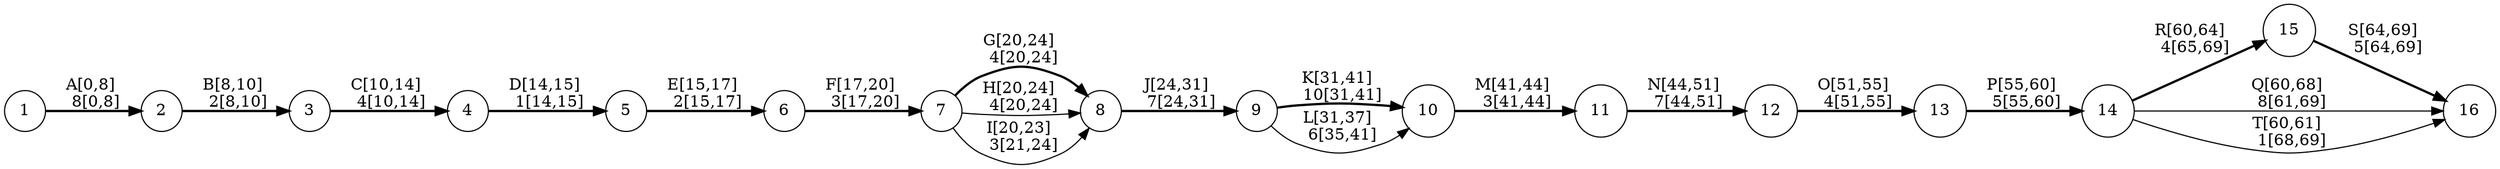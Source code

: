  digraph G {
graph [rankdir=LR]
  "1"[shape="circle"]
  "2"[shape="circle"]
  "3"[shape="circle"]
  "4"[shape="circle"]
  "5"[shape="circle"]
  "6"[shape="circle"]
  "7"[shape="circle"]
  "7"[shape="circle"]  
  "8"[shape="circle"]
  "9"[shape="circle"]
  "10"[shape="circle"]
  "11"[shape="circle"]
  "12"[shape="circle"]
  "13"[shape="circle"]
  "14"[shape="circle"]
  "15"[shape="circle"]  
  "16"[shape="circle"]

  1 -> 2[label="A[0,8] \n 8[0,8]"] [penwidth=2]
  2 -> 3[label="B[8,10] \n 2[8,10]"] [penwidth=2]
  3 -> 4[label="C[10,14] \n 4[10,14]"] [penwidth=2]
  4 -> 5[label="D[14,15] \n 1[14,15]"] [penwidth=2]
  5 -> 6[label="E[15,17] \n 2[15,17]"] [penwidth=2]
  6 -> 7[label="F[17,20] \n 3[17,20]"] [penwidth=2]
  7 -> 8[label="G[20,24] \n 4[20,24]"] [penwidth=2]
  7 -> 8[label="H[20,24] \n 4[20,24]"]
  7 -> 8[label="I[20,23] \n 3[21,24]"]
  8 -> 9[label="J[24,31] \n 7[24,31]"] [penwidth=2]
  9 -> 10[label="K[31,41] \n 10[31,41]"] [penwidth=2]
  9 -> 10[label="L[31,37] \n 6[35,41]"]
  10 -> 11[label="M[41,44] \n 3[41,44]"] [penwidth=2]
  11 -> 12[label="N[44,51] \n 7[44,51]"] [penwidth=2]
  12 -> 13[label="O[51,55] \n 4[51,55]"] [penwidth=2]
  13 -> 14[label="P[55,60] \n 5[55,60]"] [penwidth=2]
  14 -> 16[label="Q[60,68] \n 8[61,69]"] 
  14 -> 15[label="R[60,64] \n 4[65,69]"][penwidth=2]
  14 -> 16[label="T[60,61] \n 1[68,69]"]
  15 -> 16[label="S[64,69] \n 5[64,69]"] [penwidth=2]
}
